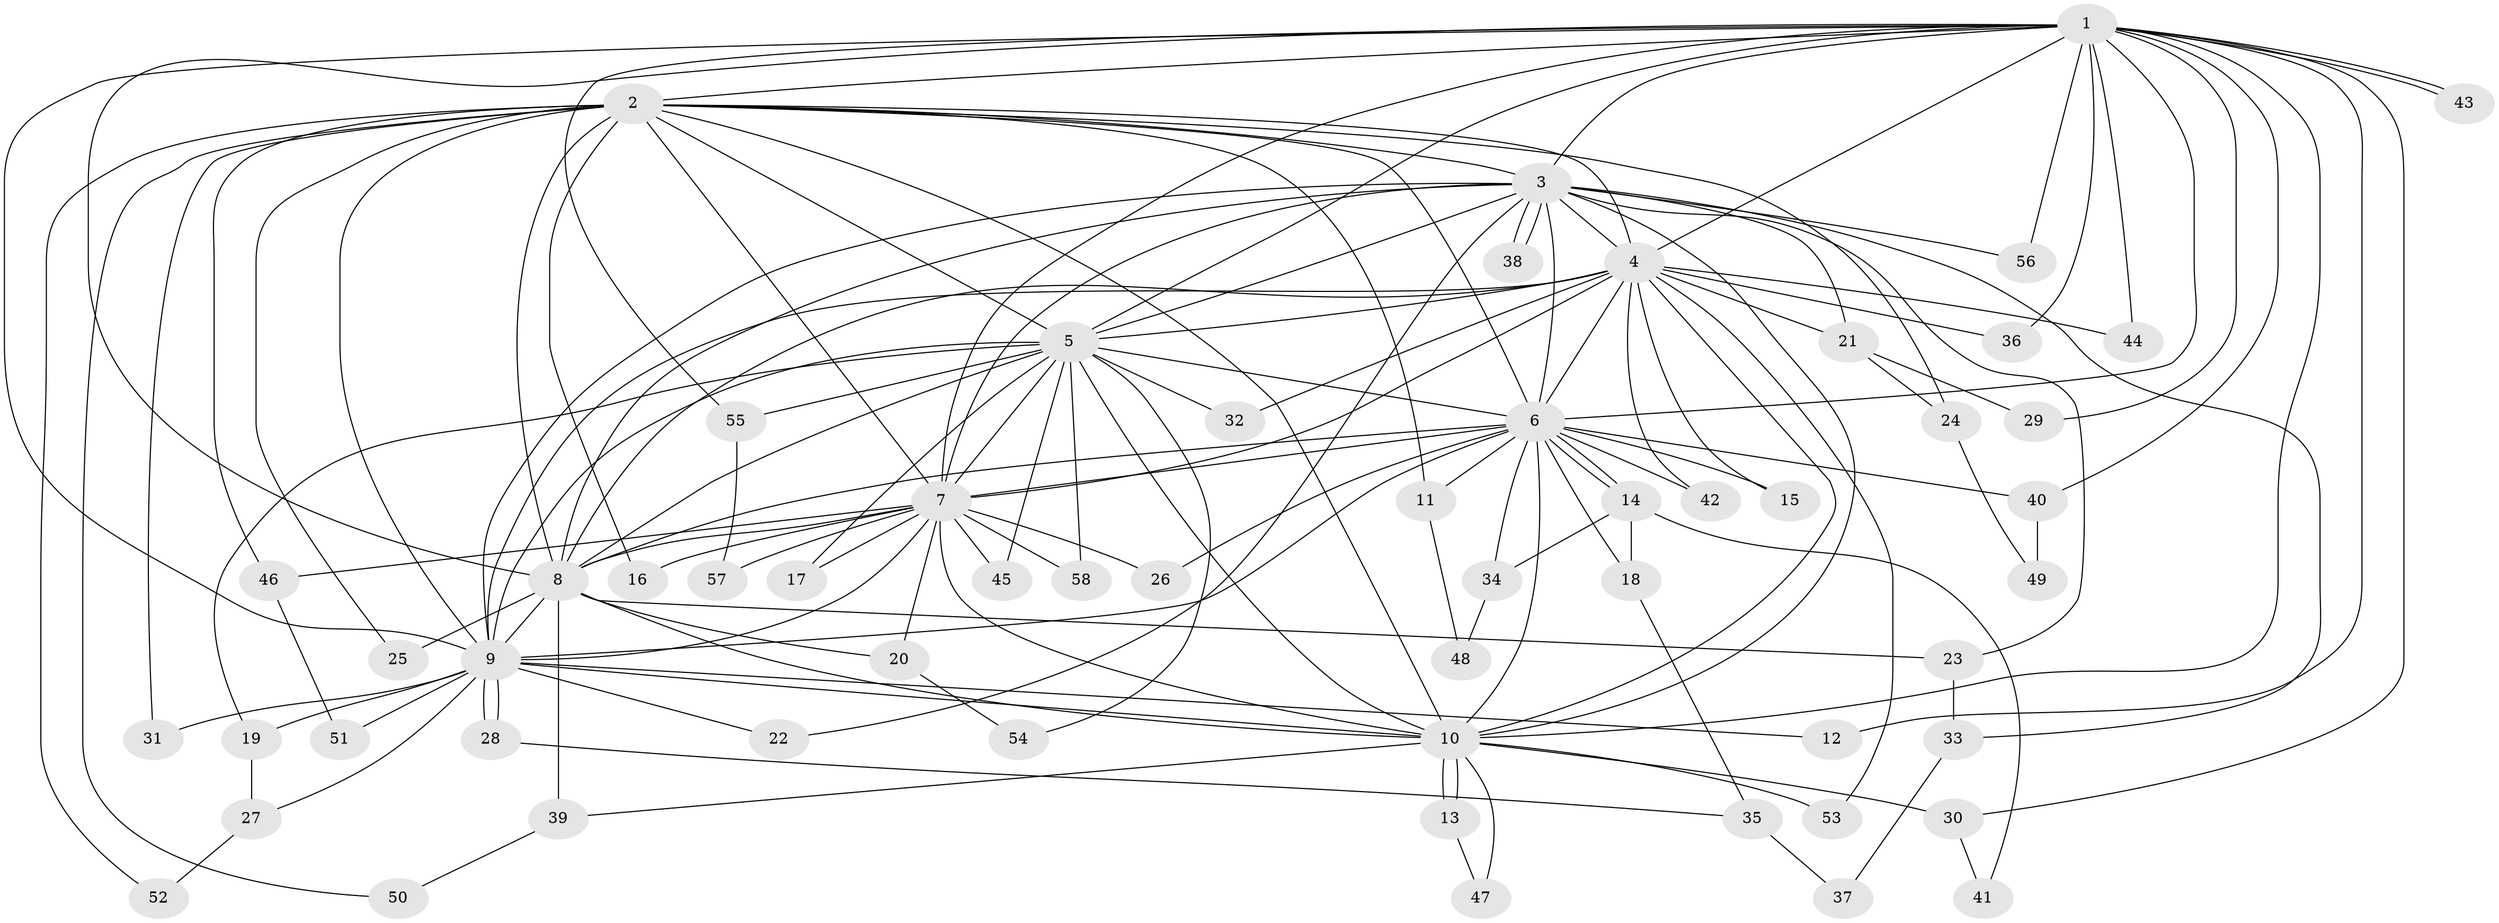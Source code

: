 // Generated by graph-tools (version 1.1) at 2025/34/03/09/25 02:34:39]
// undirected, 58 vertices, 141 edges
graph export_dot {
graph [start="1"]
  node [color=gray90,style=filled];
  1;
  2;
  3;
  4;
  5;
  6;
  7;
  8;
  9;
  10;
  11;
  12;
  13;
  14;
  15;
  16;
  17;
  18;
  19;
  20;
  21;
  22;
  23;
  24;
  25;
  26;
  27;
  28;
  29;
  30;
  31;
  32;
  33;
  34;
  35;
  36;
  37;
  38;
  39;
  40;
  41;
  42;
  43;
  44;
  45;
  46;
  47;
  48;
  49;
  50;
  51;
  52;
  53;
  54;
  55;
  56;
  57;
  58;
  1 -- 2;
  1 -- 3;
  1 -- 4;
  1 -- 5;
  1 -- 6;
  1 -- 7;
  1 -- 8;
  1 -- 9;
  1 -- 10;
  1 -- 12;
  1 -- 29;
  1 -- 30;
  1 -- 36;
  1 -- 40;
  1 -- 43;
  1 -- 43;
  1 -- 44;
  1 -- 55;
  1 -- 56;
  2 -- 3;
  2 -- 4;
  2 -- 5;
  2 -- 6;
  2 -- 7;
  2 -- 8;
  2 -- 9;
  2 -- 10;
  2 -- 11;
  2 -- 16;
  2 -- 24;
  2 -- 25;
  2 -- 31;
  2 -- 46;
  2 -- 50;
  2 -- 52;
  3 -- 4;
  3 -- 5;
  3 -- 6;
  3 -- 7;
  3 -- 8;
  3 -- 9;
  3 -- 10;
  3 -- 21;
  3 -- 22;
  3 -- 23;
  3 -- 33;
  3 -- 38;
  3 -- 38;
  3 -- 56;
  4 -- 5;
  4 -- 6;
  4 -- 7;
  4 -- 8;
  4 -- 9;
  4 -- 10;
  4 -- 15;
  4 -- 21;
  4 -- 32;
  4 -- 36;
  4 -- 42;
  4 -- 44;
  4 -- 53;
  5 -- 6;
  5 -- 7;
  5 -- 8;
  5 -- 9;
  5 -- 10;
  5 -- 17;
  5 -- 19;
  5 -- 32;
  5 -- 45;
  5 -- 54;
  5 -- 55;
  5 -- 58;
  6 -- 7;
  6 -- 8;
  6 -- 9;
  6 -- 10;
  6 -- 11;
  6 -- 14;
  6 -- 14;
  6 -- 15;
  6 -- 18;
  6 -- 26;
  6 -- 34;
  6 -- 40;
  6 -- 42;
  7 -- 8;
  7 -- 9;
  7 -- 10;
  7 -- 16;
  7 -- 17;
  7 -- 20;
  7 -- 26;
  7 -- 45;
  7 -- 46;
  7 -- 57;
  7 -- 58;
  8 -- 9;
  8 -- 10;
  8 -- 20;
  8 -- 23;
  8 -- 25;
  8 -- 39;
  9 -- 10;
  9 -- 12;
  9 -- 19;
  9 -- 22;
  9 -- 27;
  9 -- 28;
  9 -- 28;
  9 -- 31;
  9 -- 51;
  10 -- 13;
  10 -- 13;
  10 -- 30;
  10 -- 39;
  10 -- 47;
  10 -- 53;
  11 -- 48;
  13 -- 47;
  14 -- 18;
  14 -- 34;
  14 -- 41;
  18 -- 35;
  19 -- 27;
  20 -- 54;
  21 -- 24;
  21 -- 29;
  23 -- 33;
  24 -- 49;
  27 -- 52;
  28 -- 35;
  30 -- 41;
  33 -- 37;
  34 -- 48;
  35 -- 37;
  39 -- 50;
  40 -- 49;
  46 -- 51;
  55 -- 57;
}
